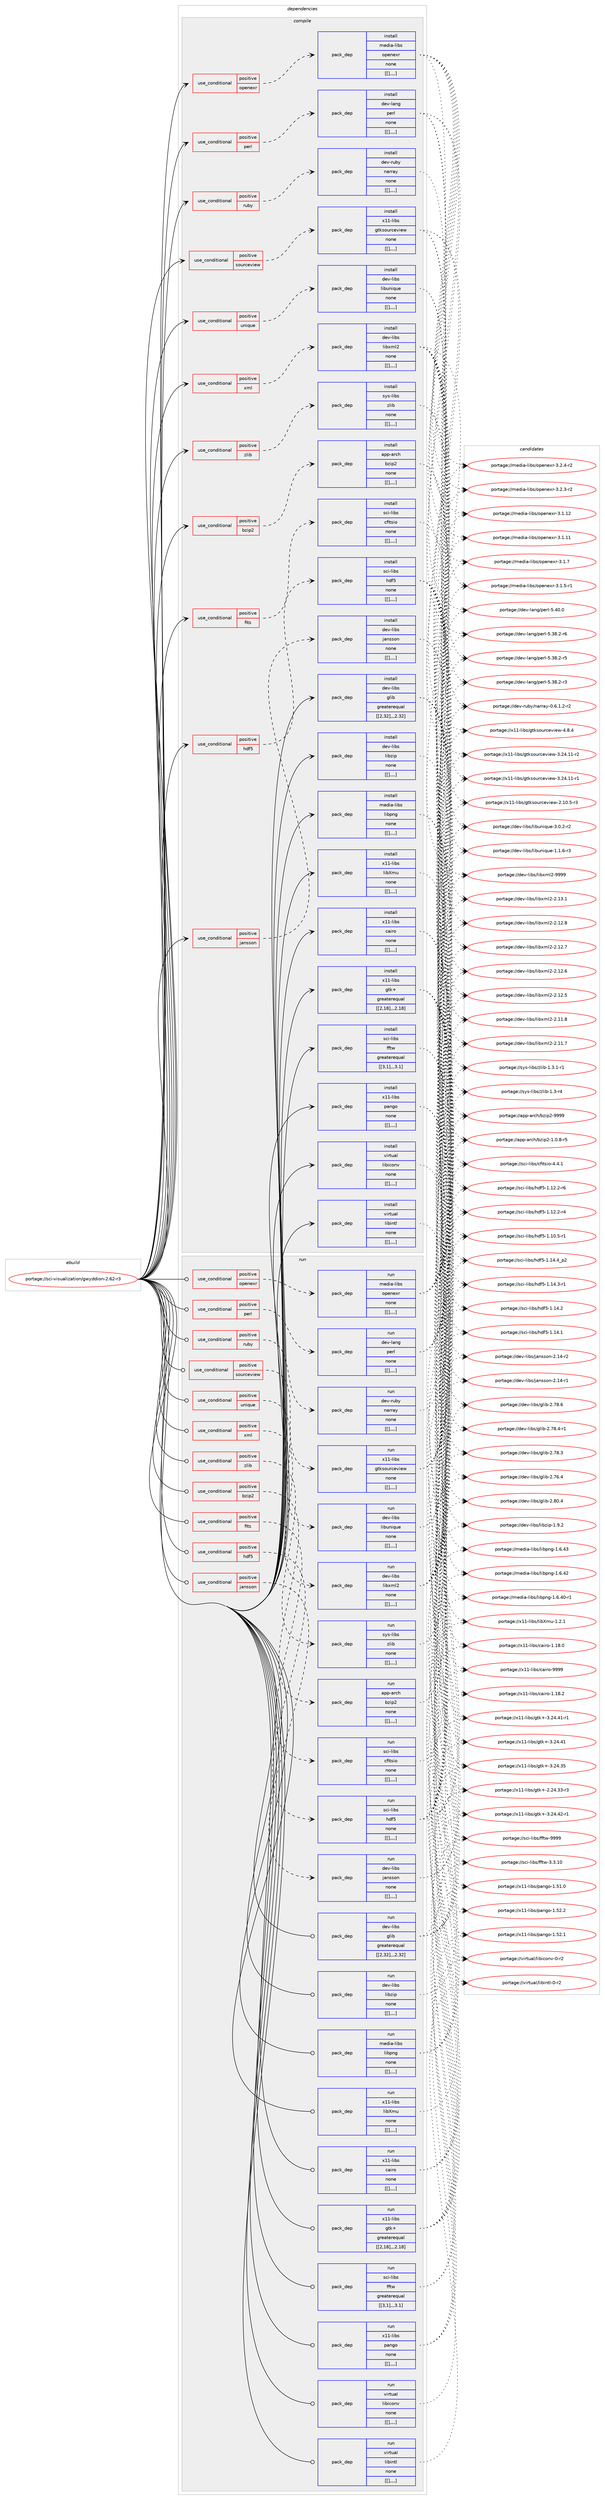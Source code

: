 digraph prolog {

# *************
# Graph options
# *************

newrank=true;
concentrate=true;
compound=true;
graph [rankdir=LR,fontname=Helvetica,fontsize=10,ranksep=1.5];#, ranksep=2.5, nodesep=0.2];
edge  [arrowhead=vee];
node  [fontname=Helvetica,fontsize=10];

# **********
# The ebuild
# **********

subgraph cluster_leftcol {
color=gray;
label=<<i>ebuild</i>>;
id [label="portage://sci-visualization/gwyddion-2.62-r3", color=red, width=4, href="../sci-visualization/gwyddion-2.62-r3.svg"];
}

# ****************
# The dependencies
# ****************

subgraph cluster_midcol {
color=gray;
label=<<i>dependencies</i>>;
subgraph cluster_compile {
fillcolor="#eeeeee";
style=filled;
label=<<i>compile</i>>;
subgraph cond113934 {
dependency429536 [label=<<TABLE BORDER="0" CELLBORDER="1" CELLSPACING="0" CELLPADDING="4"><TR><TD ROWSPAN="3" CELLPADDING="10">use_conditional</TD></TR><TR><TD>positive</TD></TR><TR><TD>bzip2</TD></TR></TABLE>>, shape=none, color=red];
subgraph pack312554 {
dependency429537 [label=<<TABLE BORDER="0" CELLBORDER="1" CELLSPACING="0" CELLPADDING="4" WIDTH="220"><TR><TD ROWSPAN="6" CELLPADDING="30">pack_dep</TD></TR><TR><TD WIDTH="110">install</TD></TR><TR><TD>app-arch</TD></TR><TR><TD>bzip2</TD></TR><TR><TD>none</TD></TR><TR><TD>[[],,,,]</TD></TR></TABLE>>, shape=none, color=blue];
}
dependency429536:e -> dependency429537:w [weight=20,style="dashed",arrowhead="vee"];
}
id:e -> dependency429536:w [weight=20,style="solid",arrowhead="vee"];
subgraph cond113935 {
dependency429538 [label=<<TABLE BORDER="0" CELLBORDER="1" CELLSPACING="0" CELLPADDING="4"><TR><TD ROWSPAN="3" CELLPADDING="10">use_conditional</TD></TR><TR><TD>positive</TD></TR><TR><TD>fits</TD></TR></TABLE>>, shape=none, color=red];
subgraph pack312555 {
dependency429539 [label=<<TABLE BORDER="0" CELLBORDER="1" CELLSPACING="0" CELLPADDING="4" WIDTH="220"><TR><TD ROWSPAN="6" CELLPADDING="30">pack_dep</TD></TR><TR><TD WIDTH="110">install</TD></TR><TR><TD>sci-libs</TD></TR><TR><TD>cfitsio</TD></TR><TR><TD>none</TD></TR><TR><TD>[[],,,,]</TD></TR></TABLE>>, shape=none, color=blue];
}
dependency429538:e -> dependency429539:w [weight=20,style="dashed",arrowhead="vee"];
}
id:e -> dependency429538:w [weight=20,style="solid",arrowhead="vee"];
subgraph cond113936 {
dependency429540 [label=<<TABLE BORDER="0" CELLBORDER="1" CELLSPACING="0" CELLPADDING="4"><TR><TD ROWSPAN="3" CELLPADDING="10">use_conditional</TD></TR><TR><TD>positive</TD></TR><TR><TD>hdf5</TD></TR></TABLE>>, shape=none, color=red];
subgraph pack312556 {
dependency429541 [label=<<TABLE BORDER="0" CELLBORDER="1" CELLSPACING="0" CELLPADDING="4" WIDTH="220"><TR><TD ROWSPAN="6" CELLPADDING="30">pack_dep</TD></TR><TR><TD WIDTH="110">install</TD></TR><TR><TD>sci-libs</TD></TR><TR><TD>hdf5</TD></TR><TR><TD>none</TD></TR><TR><TD>[[],,,,]</TD></TR></TABLE>>, shape=none, color=blue];
}
dependency429540:e -> dependency429541:w [weight=20,style="dashed",arrowhead="vee"];
}
id:e -> dependency429540:w [weight=20,style="solid",arrowhead="vee"];
subgraph cond113937 {
dependency429542 [label=<<TABLE BORDER="0" CELLBORDER="1" CELLSPACING="0" CELLPADDING="4"><TR><TD ROWSPAN="3" CELLPADDING="10">use_conditional</TD></TR><TR><TD>positive</TD></TR><TR><TD>jansson</TD></TR></TABLE>>, shape=none, color=red];
subgraph pack312557 {
dependency429543 [label=<<TABLE BORDER="0" CELLBORDER="1" CELLSPACING="0" CELLPADDING="4" WIDTH="220"><TR><TD ROWSPAN="6" CELLPADDING="30">pack_dep</TD></TR><TR><TD WIDTH="110">install</TD></TR><TR><TD>dev-libs</TD></TR><TR><TD>jansson</TD></TR><TR><TD>none</TD></TR><TR><TD>[[],,,,]</TD></TR></TABLE>>, shape=none, color=blue];
}
dependency429542:e -> dependency429543:w [weight=20,style="dashed",arrowhead="vee"];
}
id:e -> dependency429542:w [weight=20,style="solid",arrowhead="vee"];
subgraph cond113938 {
dependency429544 [label=<<TABLE BORDER="0" CELLBORDER="1" CELLSPACING="0" CELLPADDING="4"><TR><TD ROWSPAN="3" CELLPADDING="10">use_conditional</TD></TR><TR><TD>positive</TD></TR><TR><TD>openexr</TD></TR></TABLE>>, shape=none, color=red];
subgraph pack312558 {
dependency429545 [label=<<TABLE BORDER="0" CELLBORDER="1" CELLSPACING="0" CELLPADDING="4" WIDTH="220"><TR><TD ROWSPAN="6" CELLPADDING="30">pack_dep</TD></TR><TR><TD WIDTH="110">install</TD></TR><TR><TD>media-libs</TD></TR><TR><TD>openexr</TD></TR><TR><TD>none</TD></TR><TR><TD>[[],,,,]</TD></TR></TABLE>>, shape=none, color=blue];
}
dependency429544:e -> dependency429545:w [weight=20,style="dashed",arrowhead="vee"];
}
id:e -> dependency429544:w [weight=20,style="solid",arrowhead="vee"];
subgraph cond113939 {
dependency429546 [label=<<TABLE BORDER="0" CELLBORDER="1" CELLSPACING="0" CELLPADDING="4"><TR><TD ROWSPAN="3" CELLPADDING="10">use_conditional</TD></TR><TR><TD>positive</TD></TR><TR><TD>perl</TD></TR></TABLE>>, shape=none, color=red];
subgraph pack312559 {
dependency429547 [label=<<TABLE BORDER="0" CELLBORDER="1" CELLSPACING="0" CELLPADDING="4" WIDTH="220"><TR><TD ROWSPAN="6" CELLPADDING="30">pack_dep</TD></TR><TR><TD WIDTH="110">install</TD></TR><TR><TD>dev-lang</TD></TR><TR><TD>perl</TD></TR><TR><TD>none</TD></TR><TR><TD>[[],,,,]</TD></TR></TABLE>>, shape=none, color=blue];
}
dependency429546:e -> dependency429547:w [weight=20,style="dashed",arrowhead="vee"];
}
id:e -> dependency429546:w [weight=20,style="solid",arrowhead="vee"];
subgraph cond113940 {
dependency429548 [label=<<TABLE BORDER="0" CELLBORDER="1" CELLSPACING="0" CELLPADDING="4"><TR><TD ROWSPAN="3" CELLPADDING="10">use_conditional</TD></TR><TR><TD>positive</TD></TR><TR><TD>ruby</TD></TR></TABLE>>, shape=none, color=red];
subgraph pack312560 {
dependency429549 [label=<<TABLE BORDER="0" CELLBORDER="1" CELLSPACING="0" CELLPADDING="4" WIDTH="220"><TR><TD ROWSPAN="6" CELLPADDING="30">pack_dep</TD></TR><TR><TD WIDTH="110">install</TD></TR><TR><TD>dev-ruby</TD></TR><TR><TD>narray</TD></TR><TR><TD>none</TD></TR><TR><TD>[[],,,,]</TD></TR></TABLE>>, shape=none, color=blue];
}
dependency429548:e -> dependency429549:w [weight=20,style="dashed",arrowhead="vee"];
}
id:e -> dependency429548:w [weight=20,style="solid",arrowhead="vee"];
subgraph cond113941 {
dependency429550 [label=<<TABLE BORDER="0" CELLBORDER="1" CELLSPACING="0" CELLPADDING="4"><TR><TD ROWSPAN="3" CELLPADDING="10">use_conditional</TD></TR><TR><TD>positive</TD></TR><TR><TD>sourceview</TD></TR></TABLE>>, shape=none, color=red];
subgraph pack312561 {
dependency429551 [label=<<TABLE BORDER="0" CELLBORDER="1" CELLSPACING="0" CELLPADDING="4" WIDTH="220"><TR><TD ROWSPAN="6" CELLPADDING="30">pack_dep</TD></TR><TR><TD WIDTH="110">install</TD></TR><TR><TD>x11-libs</TD></TR><TR><TD>gtksourceview</TD></TR><TR><TD>none</TD></TR><TR><TD>[[],,,,]</TD></TR></TABLE>>, shape=none, color=blue];
}
dependency429550:e -> dependency429551:w [weight=20,style="dashed",arrowhead="vee"];
}
id:e -> dependency429550:w [weight=20,style="solid",arrowhead="vee"];
subgraph cond113942 {
dependency429552 [label=<<TABLE BORDER="0" CELLBORDER="1" CELLSPACING="0" CELLPADDING="4"><TR><TD ROWSPAN="3" CELLPADDING="10">use_conditional</TD></TR><TR><TD>positive</TD></TR><TR><TD>unique</TD></TR></TABLE>>, shape=none, color=red];
subgraph pack312562 {
dependency429553 [label=<<TABLE BORDER="0" CELLBORDER="1" CELLSPACING="0" CELLPADDING="4" WIDTH="220"><TR><TD ROWSPAN="6" CELLPADDING="30">pack_dep</TD></TR><TR><TD WIDTH="110">install</TD></TR><TR><TD>dev-libs</TD></TR><TR><TD>libunique</TD></TR><TR><TD>none</TD></TR><TR><TD>[[],,,,]</TD></TR></TABLE>>, shape=none, color=blue];
}
dependency429552:e -> dependency429553:w [weight=20,style="dashed",arrowhead="vee"];
}
id:e -> dependency429552:w [weight=20,style="solid",arrowhead="vee"];
subgraph cond113943 {
dependency429554 [label=<<TABLE BORDER="0" CELLBORDER="1" CELLSPACING="0" CELLPADDING="4"><TR><TD ROWSPAN="3" CELLPADDING="10">use_conditional</TD></TR><TR><TD>positive</TD></TR><TR><TD>xml</TD></TR></TABLE>>, shape=none, color=red];
subgraph pack312563 {
dependency429555 [label=<<TABLE BORDER="0" CELLBORDER="1" CELLSPACING="0" CELLPADDING="4" WIDTH="220"><TR><TD ROWSPAN="6" CELLPADDING="30">pack_dep</TD></TR><TR><TD WIDTH="110">install</TD></TR><TR><TD>dev-libs</TD></TR><TR><TD>libxml2</TD></TR><TR><TD>none</TD></TR><TR><TD>[[],,,,]</TD></TR></TABLE>>, shape=none, color=blue];
}
dependency429554:e -> dependency429555:w [weight=20,style="dashed",arrowhead="vee"];
}
id:e -> dependency429554:w [weight=20,style="solid",arrowhead="vee"];
subgraph cond113944 {
dependency429556 [label=<<TABLE BORDER="0" CELLBORDER="1" CELLSPACING="0" CELLPADDING="4"><TR><TD ROWSPAN="3" CELLPADDING="10">use_conditional</TD></TR><TR><TD>positive</TD></TR><TR><TD>zlib</TD></TR></TABLE>>, shape=none, color=red];
subgraph pack312564 {
dependency429557 [label=<<TABLE BORDER="0" CELLBORDER="1" CELLSPACING="0" CELLPADDING="4" WIDTH="220"><TR><TD ROWSPAN="6" CELLPADDING="30">pack_dep</TD></TR><TR><TD WIDTH="110">install</TD></TR><TR><TD>sys-libs</TD></TR><TR><TD>zlib</TD></TR><TR><TD>none</TD></TR><TR><TD>[[],,,,]</TD></TR></TABLE>>, shape=none, color=blue];
}
dependency429556:e -> dependency429557:w [weight=20,style="dashed",arrowhead="vee"];
}
id:e -> dependency429556:w [weight=20,style="solid",arrowhead="vee"];
subgraph pack312565 {
dependency429558 [label=<<TABLE BORDER="0" CELLBORDER="1" CELLSPACING="0" CELLPADDING="4" WIDTH="220"><TR><TD ROWSPAN="6" CELLPADDING="30">pack_dep</TD></TR><TR><TD WIDTH="110">install</TD></TR><TR><TD>dev-libs</TD></TR><TR><TD>glib</TD></TR><TR><TD>greaterequal</TD></TR><TR><TD>[[2,32],,,2.32]</TD></TR></TABLE>>, shape=none, color=blue];
}
id:e -> dependency429558:w [weight=20,style="solid",arrowhead="vee"];
subgraph pack312566 {
dependency429559 [label=<<TABLE BORDER="0" CELLBORDER="1" CELLSPACING="0" CELLPADDING="4" WIDTH="220"><TR><TD ROWSPAN="6" CELLPADDING="30">pack_dep</TD></TR><TR><TD WIDTH="110">install</TD></TR><TR><TD>dev-libs</TD></TR><TR><TD>libzip</TD></TR><TR><TD>none</TD></TR><TR><TD>[[],,,,]</TD></TR></TABLE>>, shape=none, color=blue];
}
id:e -> dependency429559:w [weight=20,style="solid",arrowhead="vee"];
subgraph pack312567 {
dependency429560 [label=<<TABLE BORDER="0" CELLBORDER="1" CELLSPACING="0" CELLPADDING="4" WIDTH="220"><TR><TD ROWSPAN="6" CELLPADDING="30">pack_dep</TD></TR><TR><TD WIDTH="110">install</TD></TR><TR><TD>media-libs</TD></TR><TR><TD>libpng</TD></TR><TR><TD>none</TD></TR><TR><TD>[[],,,,]</TD></TR></TABLE>>, shape=none, color=blue];
}
id:e -> dependency429560:w [weight=20,style="solid",arrowhead="vee"];
subgraph pack312568 {
dependency429561 [label=<<TABLE BORDER="0" CELLBORDER="1" CELLSPACING="0" CELLPADDING="4" WIDTH="220"><TR><TD ROWSPAN="6" CELLPADDING="30">pack_dep</TD></TR><TR><TD WIDTH="110">install</TD></TR><TR><TD>sci-libs</TD></TR><TR><TD>fftw</TD></TR><TR><TD>greaterequal</TD></TR><TR><TD>[[3,1],,,3.1]</TD></TR></TABLE>>, shape=none, color=blue];
}
id:e -> dependency429561:w [weight=20,style="solid",arrowhead="vee"];
subgraph pack312569 {
dependency429562 [label=<<TABLE BORDER="0" CELLBORDER="1" CELLSPACING="0" CELLPADDING="4" WIDTH="220"><TR><TD ROWSPAN="6" CELLPADDING="30">pack_dep</TD></TR><TR><TD WIDTH="110">install</TD></TR><TR><TD>virtual</TD></TR><TR><TD>libiconv</TD></TR><TR><TD>none</TD></TR><TR><TD>[[],,,,]</TD></TR></TABLE>>, shape=none, color=blue];
}
id:e -> dependency429562:w [weight=20,style="solid",arrowhead="vee"];
subgraph pack312570 {
dependency429563 [label=<<TABLE BORDER="0" CELLBORDER="1" CELLSPACING="0" CELLPADDING="4" WIDTH="220"><TR><TD ROWSPAN="6" CELLPADDING="30">pack_dep</TD></TR><TR><TD WIDTH="110">install</TD></TR><TR><TD>virtual</TD></TR><TR><TD>libintl</TD></TR><TR><TD>none</TD></TR><TR><TD>[[],,,,]</TD></TR></TABLE>>, shape=none, color=blue];
}
id:e -> dependency429563:w [weight=20,style="solid",arrowhead="vee"];
subgraph pack312571 {
dependency429564 [label=<<TABLE BORDER="0" CELLBORDER="1" CELLSPACING="0" CELLPADDING="4" WIDTH="220"><TR><TD ROWSPAN="6" CELLPADDING="30">pack_dep</TD></TR><TR><TD WIDTH="110">install</TD></TR><TR><TD>x11-libs</TD></TR><TR><TD>cairo</TD></TR><TR><TD>none</TD></TR><TR><TD>[[],,,,]</TD></TR></TABLE>>, shape=none, color=blue];
}
id:e -> dependency429564:w [weight=20,style="solid",arrowhead="vee"];
subgraph pack312572 {
dependency429565 [label=<<TABLE BORDER="0" CELLBORDER="1" CELLSPACING="0" CELLPADDING="4" WIDTH="220"><TR><TD ROWSPAN="6" CELLPADDING="30">pack_dep</TD></TR><TR><TD WIDTH="110">install</TD></TR><TR><TD>x11-libs</TD></TR><TR><TD>gtk+</TD></TR><TR><TD>greaterequal</TD></TR><TR><TD>[[2,18],,,2.18]</TD></TR></TABLE>>, shape=none, color=blue];
}
id:e -> dependency429565:w [weight=20,style="solid",arrowhead="vee"];
subgraph pack312573 {
dependency429566 [label=<<TABLE BORDER="0" CELLBORDER="1" CELLSPACING="0" CELLPADDING="4" WIDTH="220"><TR><TD ROWSPAN="6" CELLPADDING="30">pack_dep</TD></TR><TR><TD WIDTH="110">install</TD></TR><TR><TD>x11-libs</TD></TR><TR><TD>libXmu</TD></TR><TR><TD>none</TD></TR><TR><TD>[[],,,,]</TD></TR></TABLE>>, shape=none, color=blue];
}
id:e -> dependency429566:w [weight=20,style="solid",arrowhead="vee"];
subgraph pack312574 {
dependency429567 [label=<<TABLE BORDER="0" CELLBORDER="1" CELLSPACING="0" CELLPADDING="4" WIDTH="220"><TR><TD ROWSPAN="6" CELLPADDING="30">pack_dep</TD></TR><TR><TD WIDTH="110">install</TD></TR><TR><TD>x11-libs</TD></TR><TR><TD>pango</TD></TR><TR><TD>none</TD></TR><TR><TD>[[],,,,]</TD></TR></TABLE>>, shape=none, color=blue];
}
id:e -> dependency429567:w [weight=20,style="solid",arrowhead="vee"];
}
subgraph cluster_compileandrun {
fillcolor="#eeeeee";
style=filled;
label=<<i>compile and run</i>>;
}
subgraph cluster_run {
fillcolor="#eeeeee";
style=filled;
label=<<i>run</i>>;
subgraph cond113945 {
dependency429568 [label=<<TABLE BORDER="0" CELLBORDER="1" CELLSPACING="0" CELLPADDING="4"><TR><TD ROWSPAN="3" CELLPADDING="10">use_conditional</TD></TR><TR><TD>positive</TD></TR><TR><TD>bzip2</TD></TR></TABLE>>, shape=none, color=red];
subgraph pack312575 {
dependency429569 [label=<<TABLE BORDER="0" CELLBORDER="1" CELLSPACING="0" CELLPADDING="4" WIDTH="220"><TR><TD ROWSPAN="6" CELLPADDING="30">pack_dep</TD></TR><TR><TD WIDTH="110">run</TD></TR><TR><TD>app-arch</TD></TR><TR><TD>bzip2</TD></TR><TR><TD>none</TD></TR><TR><TD>[[],,,,]</TD></TR></TABLE>>, shape=none, color=blue];
}
dependency429568:e -> dependency429569:w [weight=20,style="dashed",arrowhead="vee"];
}
id:e -> dependency429568:w [weight=20,style="solid",arrowhead="odot"];
subgraph cond113946 {
dependency429570 [label=<<TABLE BORDER="0" CELLBORDER="1" CELLSPACING="0" CELLPADDING="4"><TR><TD ROWSPAN="3" CELLPADDING="10">use_conditional</TD></TR><TR><TD>positive</TD></TR><TR><TD>fits</TD></TR></TABLE>>, shape=none, color=red];
subgraph pack312576 {
dependency429571 [label=<<TABLE BORDER="0" CELLBORDER="1" CELLSPACING="0" CELLPADDING="4" WIDTH="220"><TR><TD ROWSPAN="6" CELLPADDING="30">pack_dep</TD></TR><TR><TD WIDTH="110">run</TD></TR><TR><TD>sci-libs</TD></TR><TR><TD>cfitsio</TD></TR><TR><TD>none</TD></TR><TR><TD>[[],,,,]</TD></TR></TABLE>>, shape=none, color=blue];
}
dependency429570:e -> dependency429571:w [weight=20,style="dashed",arrowhead="vee"];
}
id:e -> dependency429570:w [weight=20,style="solid",arrowhead="odot"];
subgraph cond113947 {
dependency429572 [label=<<TABLE BORDER="0" CELLBORDER="1" CELLSPACING="0" CELLPADDING="4"><TR><TD ROWSPAN="3" CELLPADDING="10">use_conditional</TD></TR><TR><TD>positive</TD></TR><TR><TD>hdf5</TD></TR></TABLE>>, shape=none, color=red];
subgraph pack312577 {
dependency429573 [label=<<TABLE BORDER="0" CELLBORDER="1" CELLSPACING="0" CELLPADDING="4" WIDTH="220"><TR><TD ROWSPAN="6" CELLPADDING="30">pack_dep</TD></TR><TR><TD WIDTH="110">run</TD></TR><TR><TD>sci-libs</TD></TR><TR><TD>hdf5</TD></TR><TR><TD>none</TD></TR><TR><TD>[[],,,,]</TD></TR></TABLE>>, shape=none, color=blue];
}
dependency429572:e -> dependency429573:w [weight=20,style="dashed",arrowhead="vee"];
}
id:e -> dependency429572:w [weight=20,style="solid",arrowhead="odot"];
subgraph cond113948 {
dependency429574 [label=<<TABLE BORDER="0" CELLBORDER="1" CELLSPACING="0" CELLPADDING="4"><TR><TD ROWSPAN="3" CELLPADDING="10">use_conditional</TD></TR><TR><TD>positive</TD></TR><TR><TD>jansson</TD></TR></TABLE>>, shape=none, color=red];
subgraph pack312578 {
dependency429575 [label=<<TABLE BORDER="0" CELLBORDER="1" CELLSPACING="0" CELLPADDING="4" WIDTH="220"><TR><TD ROWSPAN="6" CELLPADDING="30">pack_dep</TD></TR><TR><TD WIDTH="110">run</TD></TR><TR><TD>dev-libs</TD></TR><TR><TD>jansson</TD></TR><TR><TD>none</TD></TR><TR><TD>[[],,,,]</TD></TR></TABLE>>, shape=none, color=blue];
}
dependency429574:e -> dependency429575:w [weight=20,style="dashed",arrowhead="vee"];
}
id:e -> dependency429574:w [weight=20,style="solid",arrowhead="odot"];
subgraph cond113949 {
dependency429576 [label=<<TABLE BORDER="0" CELLBORDER="1" CELLSPACING="0" CELLPADDING="4"><TR><TD ROWSPAN="3" CELLPADDING="10">use_conditional</TD></TR><TR><TD>positive</TD></TR><TR><TD>openexr</TD></TR></TABLE>>, shape=none, color=red];
subgraph pack312579 {
dependency429577 [label=<<TABLE BORDER="0" CELLBORDER="1" CELLSPACING="0" CELLPADDING="4" WIDTH="220"><TR><TD ROWSPAN="6" CELLPADDING="30">pack_dep</TD></TR><TR><TD WIDTH="110">run</TD></TR><TR><TD>media-libs</TD></TR><TR><TD>openexr</TD></TR><TR><TD>none</TD></TR><TR><TD>[[],,,,]</TD></TR></TABLE>>, shape=none, color=blue];
}
dependency429576:e -> dependency429577:w [weight=20,style="dashed",arrowhead="vee"];
}
id:e -> dependency429576:w [weight=20,style="solid",arrowhead="odot"];
subgraph cond113950 {
dependency429578 [label=<<TABLE BORDER="0" CELLBORDER="1" CELLSPACING="0" CELLPADDING="4"><TR><TD ROWSPAN="3" CELLPADDING="10">use_conditional</TD></TR><TR><TD>positive</TD></TR><TR><TD>perl</TD></TR></TABLE>>, shape=none, color=red];
subgraph pack312580 {
dependency429579 [label=<<TABLE BORDER="0" CELLBORDER="1" CELLSPACING="0" CELLPADDING="4" WIDTH="220"><TR><TD ROWSPAN="6" CELLPADDING="30">pack_dep</TD></TR><TR><TD WIDTH="110">run</TD></TR><TR><TD>dev-lang</TD></TR><TR><TD>perl</TD></TR><TR><TD>none</TD></TR><TR><TD>[[],,,,]</TD></TR></TABLE>>, shape=none, color=blue];
}
dependency429578:e -> dependency429579:w [weight=20,style="dashed",arrowhead="vee"];
}
id:e -> dependency429578:w [weight=20,style="solid",arrowhead="odot"];
subgraph cond113951 {
dependency429580 [label=<<TABLE BORDER="0" CELLBORDER="1" CELLSPACING="0" CELLPADDING="4"><TR><TD ROWSPAN="3" CELLPADDING="10">use_conditional</TD></TR><TR><TD>positive</TD></TR><TR><TD>ruby</TD></TR></TABLE>>, shape=none, color=red];
subgraph pack312581 {
dependency429581 [label=<<TABLE BORDER="0" CELLBORDER="1" CELLSPACING="0" CELLPADDING="4" WIDTH="220"><TR><TD ROWSPAN="6" CELLPADDING="30">pack_dep</TD></TR><TR><TD WIDTH="110">run</TD></TR><TR><TD>dev-ruby</TD></TR><TR><TD>narray</TD></TR><TR><TD>none</TD></TR><TR><TD>[[],,,,]</TD></TR></TABLE>>, shape=none, color=blue];
}
dependency429580:e -> dependency429581:w [weight=20,style="dashed",arrowhead="vee"];
}
id:e -> dependency429580:w [weight=20,style="solid",arrowhead="odot"];
subgraph cond113952 {
dependency429582 [label=<<TABLE BORDER="0" CELLBORDER="1" CELLSPACING="0" CELLPADDING="4"><TR><TD ROWSPAN="3" CELLPADDING="10">use_conditional</TD></TR><TR><TD>positive</TD></TR><TR><TD>sourceview</TD></TR></TABLE>>, shape=none, color=red];
subgraph pack312582 {
dependency429583 [label=<<TABLE BORDER="0" CELLBORDER="1" CELLSPACING="0" CELLPADDING="4" WIDTH="220"><TR><TD ROWSPAN="6" CELLPADDING="30">pack_dep</TD></TR><TR><TD WIDTH="110">run</TD></TR><TR><TD>x11-libs</TD></TR><TR><TD>gtksourceview</TD></TR><TR><TD>none</TD></TR><TR><TD>[[],,,,]</TD></TR></TABLE>>, shape=none, color=blue];
}
dependency429582:e -> dependency429583:w [weight=20,style="dashed",arrowhead="vee"];
}
id:e -> dependency429582:w [weight=20,style="solid",arrowhead="odot"];
subgraph cond113953 {
dependency429584 [label=<<TABLE BORDER="0" CELLBORDER="1" CELLSPACING="0" CELLPADDING="4"><TR><TD ROWSPAN="3" CELLPADDING="10">use_conditional</TD></TR><TR><TD>positive</TD></TR><TR><TD>unique</TD></TR></TABLE>>, shape=none, color=red];
subgraph pack312583 {
dependency429585 [label=<<TABLE BORDER="0" CELLBORDER="1" CELLSPACING="0" CELLPADDING="4" WIDTH="220"><TR><TD ROWSPAN="6" CELLPADDING="30">pack_dep</TD></TR><TR><TD WIDTH="110">run</TD></TR><TR><TD>dev-libs</TD></TR><TR><TD>libunique</TD></TR><TR><TD>none</TD></TR><TR><TD>[[],,,,]</TD></TR></TABLE>>, shape=none, color=blue];
}
dependency429584:e -> dependency429585:w [weight=20,style="dashed",arrowhead="vee"];
}
id:e -> dependency429584:w [weight=20,style="solid",arrowhead="odot"];
subgraph cond113954 {
dependency429586 [label=<<TABLE BORDER="0" CELLBORDER="1" CELLSPACING="0" CELLPADDING="4"><TR><TD ROWSPAN="3" CELLPADDING="10">use_conditional</TD></TR><TR><TD>positive</TD></TR><TR><TD>xml</TD></TR></TABLE>>, shape=none, color=red];
subgraph pack312584 {
dependency429587 [label=<<TABLE BORDER="0" CELLBORDER="1" CELLSPACING="0" CELLPADDING="4" WIDTH="220"><TR><TD ROWSPAN="6" CELLPADDING="30">pack_dep</TD></TR><TR><TD WIDTH="110">run</TD></TR><TR><TD>dev-libs</TD></TR><TR><TD>libxml2</TD></TR><TR><TD>none</TD></TR><TR><TD>[[],,,,]</TD></TR></TABLE>>, shape=none, color=blue];
}
dependency429586:e -> dependency429587:w [weight=20,style="dashed",arrowhead="vee"];
}
id:e -> dependency429586:w [weight=20,style="solid",arrowhead="odot"];
subgraph cond113955 {
dependency429588 [label=<<TABLE BORDER="0" CELLBORDER="1" CELLSPACING="0" CELLPADDING="4"><TR><TD ROWSPAN="3" CELLPADDING="10">use_conditional</TD></TR><TR><TD>positive</TD></TR><TR><TD>zlib</TD></TR></TABLE>>, shape=none, color=red];
subgraph pack312585 {
dependency429589 [label=<<TABLE BORDER="0" CELLBORDER="1" CELLSPACING="0" CELLPADDING="4" WIDTH="220"><TR><TD ROWSPAN="6" CELLPADDING="30">pack_dep</TD></TR><TR><TD WIDTH="110">run</TD></TR><TR><TD>sys-libs</TD></TR><TR><TD>zlib</TD></TR><TR><TD>none</TD></TR><TR><TD>[[],,,,]</TD></TR></TABLE>>, shape=none, color=blue];
}
dependency429588:e -> dependency429589:w [weight=20,style="dashed",arrowhead="vee"];
}
id:e -> dependency429588:w [weight=20,style="solid",arrowhead="odot"];
subgraph pack312586 {
dependency429590 [label=<<TABLE BORDER="0" CELLBORDER="1" CELLSPACING="0" CELLPADDING="4" WIDTH="220"><TR><TD ROWSPAN="6" CELLPADDING="30">pack_dep</TD></TR><TR><TD WIDTH="110">run</TD></TR><TR><TD>dev-libs</TD></TR><TR><TD>glib</TD></TR><TR><TD>greaterequal</TD></TR><TR><TD>[[2,32],,,2.32]</TD></TR></TABLE>>, shape=none, color=blue];
}
id:e -> dependency429590:w [weight=20,style="solid",arrowhead="odot"];
subgraph pack312587 {
dependency429591 [label=<<TABLE BORDER="0" CELLBORDER="1" CELLSPACING="0" CELLPADDING="4" WIDTH="220"><TR><TD ROWSPAN="6" CELLPADDING="30">pack_dep</TD></TR><TR><TD WIDTH="110">run</TD></TR><TR><TD>dev-libs</TD></TR><TR><TD>libzip</TD></TR><TR><TD>none</TD></TR><TR><TD>[[],,,,]</TD></TR></TABLE>>, shape=none, color=blue];
}
id:e -> dependency429591:w [weight=20,style="solid",arrowhead="odot"];
subgraph pack312588 {
dependency429592 [label=<<TABLE BORDER="0" CELLBORDER="1" CELLSPACING="0" CELLPADDING="4" WIDTH="220"><TR><TD ROWSPAN="6" CELLPADDING="30">pack_dep</TD></TR><TR><TD WIDTH="110">run</TD></TR><TR><TD>media-libs</TD></TR><TR><TD>libpng</TD></TR><TR><TD>none</TD></TR><TR><TD>[[],,,,]</TD></TR></TABLE>>, shape=none, color=blue];
}
id:e -> dependency429592:w [weight=20,style="solid",arrowhead="odot"];
subgraph pack312589 {
dependency429593 [label=<<TABLE BORDER="0" CELLBORDER="1" CELLSPACING="0" CELLPADDING="4" WIDTH="220"><TR><TD ROWSPAN="6" CELLPADDING="30">pack_dep</TD></TR><TR><TD WIDTH="110">run</TD></TR><TR><TD>sci-libs</TD></TR><TR><TD>fftw</TD></TR><TR><TD>greaterequal</TD></TR><TR><TD>[[3,1],,,3.1]</TD></TR></TABLE>>, shape=none, color=blue];
}
id:e -> dependency429593:w [weight=20,style="solid",arrowhead="odot"];
subgraph pack312590 {
dependency429594 [label=<<TABLE BORDER="0" CELLBORDER="1" CELLSPACING="0" CELLPADDING="4" WIDTH="220"><TR><TD ROWSPAN="6" CELLPADDING="30">pack_dep</TD></TR><TR><TD WIDTH="110">run</TD></TR><TR><TD>virtual</TD></TR><TR><TD>libiconv</TD></TR><TR><TD>none</TD></TR><TR><TD>[[],,,,]</TD></TR></TABLE>>, shape=none, color=blue];
}
id:e -> dependency429594:w [weight=20,style="solid",arrowhead="odot"];
subgraph pack312591 {
dependency429595 [label=<<TABLE BORDER="0" CELLBORDER="1" CELLSPACING="0" CELLPADDING="4" WIDTH="220"><TR><TD ROWSPAN="6" CELLPADDING="30">pack_dep</TD></TR><TR><TD WIDTH="110">run</TD></TR><TR><TD>virtual</TD></TR><TR><TD>libintl</TD></TR><TR><TD>none</TD></TR><TR><TD>[[],,,,]</TD></TR></TABLE>>, shape=none, color=blue];
}
id:e -> dependency429595:w [weight=20,style="solid",arrowhead="odot"];
subgraph pack312592 {
dependency429596 [label=<<TABLE BORDER="0" CELLBORDER="1" CELLSPACING="0" CELLPADDING="4" WIDTH="220"><TR><TD ROWSPAN="6" CELLPADDING="30">pack_dep</TD></TR><TR><TD WIDTH="110">run</TD></TR><TR><TD>x11-libs</TD></TR><TR><TD>cairo</TD></TR><TR><TD>none</TD></TR><TR><TD>[[],,,,]</TD></TR></TABLE>>, shape=none, color=blue];
}
id:e -> dependency429596:w [weight=20,style="solid",arrowhead="odot"];
subgraph pack312593 {
dependency429597 [label=<<TABLE BORDER="0" CELLBORDER="1" CELLSPACING="0" CELLPADDING="4" WIDTH="220"><TR><TD ROWSPAN="6" CELLPADDING="30">pack_dep</TD></TR><TR><TD WIDTH="110">run</TD></TR><TR><TD>x11-libs</TD></TR><TR><TD>gtk+</TD></TR><TR><TD>greaterequal</TD></TR><TR><TD>[[2,18],,,2.18]</TD></TR></TABLE>>, shape=none, color=blue];
}
id:e -> dependency429597:w [weight=20,style="solid",arrowhead="odot"];
subgraph pack312594 {
dependency429598 [label=<<TABLE BORDER="0" CELLBORDER="1" CELLSPACING="0" CELLPADDING="4" WIDTH="220"><TR><TD ROWSPAN="6" CELLPADDING="30">pack_dep</TD></TR><TR><TD WIDTH="110">run</TD></TR><TR><TD>x11-libs</TD></TR><TR><TD>libXmu</TD></TR><TR><TD>none</TD></TR><TR><TD>[[],,,,]</TD></TR></TABLE>>, shape=none, color=blue];
}
id:e -> dependency429598:w [weight=20,style="solid",arrowhead="odot"];
subgraph pack312595 {
dependency429599 [label=<<TABLE BORDER="0" CELLBORDER="1" CELLSPACING="0" CELLPADDING="4" WIDTH="220"><TR><TD ROWSPAN="6" CELLPADDING="30">pack_dep</TD></TR><TR><TD WIDTH="110">run</TD></TR><TR><TD>x11-libs</TD></TR><TR><TD>pango</TD></TR><TR><TD>none</TD></TR><TR><TD>[[],,,,]</TD></TR></TABLE>>, shape=none, color=blue];
}
id:e -> dependency429599:w [weight=20,style="solid",arrowhead="odot"];
}
}

# **************
# The candidates
# **************

subgraph cluster_choices {
rank=same;
color=gray;
label=<<i>candidates</i>>;

subgraph choice312554 {
color=black;
nodesep=1;
choice971121124597114991044798122105112504557575757 [label="portage://app-arch/bzip2-9999", color=red, width=4,href="../app-arch/bzip2-9999.svg"];
choice971121124597114991044798122105112504549464846564511453 [label="portage://app-arch/bzip2-1.0.8-r5", color=red, width=4,href="../app-arch/bzip2-1.0.8-r5.svg"];
dependency429537:e -> choice971121124597114991044798122105112504557575757:w [style=dotted,weight="100"];
dependency429537:e -> choice971121124597114991044798122105112504549464846564511453:w [style=dotted,weight="100"];
}
subgraph choice312555 {
color=black;
nodesep=1;
choice1159910545108105981154799102105116115105111455246524649 [label="portage://sci-libs/cfitsio-4.4.1", color=red, width=4,href="../sci-libs/cfitsio-4.4.1.svg"];
dependency429539:e -> choice1159910545108105981154799102105116115105111455246524649:w [style=dotted,weight="100"];
}
subgraph choice312556 {
color=black;
nodesep=1;
choice1159910545108105981154710410010253454946495246529511250 [label="portage://sci-libs/hdf5-1.14.4_p2", color=red, width=4,href="../sci-libs/hdf5-1.14.4_p2.svg"];
choice1159910545108105981154710410010253454946495246514511449 [label="portage://sci-libs/hdf5-1.14.3-r1", color=red, width=4,href="../sci-libs/hdf5-1.14.3-r1.svg"];
choice115991054510810598115471041001025345494649524650 [label="portage://sci-libs/hdf5-1.14.2", color=red, width=4,href="../sci-libs/hdf5-1.14.2.svg"];
choice115991054510810598115471041001025345494649524649 [label="portage://sci-libs/hdf5-1.14.1", color=red, width=4,href="../sci-libs/hdf5-1.14.1.svg"];
choice1159910545108105981154710410010253454946495046504511454 [label="portage://sci-libs/hdf5-1.12.2-r6", color=red, width=4,href="../sci-libs/hdf5-1.12.2-r6.svg"];
choice1159910545108105981154710410010253454946495046504511452 [label="portage://sci-libs/hdf5-1.12.2-r4", color=red, width=4,href="../sci-libs/hdf5-1.12.2-r4.svg"];
choice1159910545108105981154710410010253454946494846534511449 [label="portage://sci-libs/hdf5-1.10.5-r1", color=red, width=4,href="../sci-libs/hdf5-1.10.5-r1.svg"];
dependency429541:e -> choice1159910545108105981154710410010253454946495246529511250:w [style=dotted,weight="100"];
dependency429541:e -> choice1159910545108105981154710410010253454946495246514511449:w [style=dotted,weight="100"];
dependency429541:e -> choice115991054510810598115471041001025345494649524650:w [style=dotted,weight="100"];
dependency429541:e -> choice115991054510810598115471041001025345494649524649:w [style=dotted,weight="100"];
dependency429541:e -> choice1159910545108105981154710410010253454946495046504511454:w [style=dotted,weight="100"];
dependency429541:e -> choice1159910545108105981154710410010253454946495046504511452:w [style=dotted,weight="100"];
dependency429541:e -> choice1159910545108105981154710410010253454946494846534511449:w [style=dotted,weight="100"];
}
subgraph choice312557 {
color=black;
nodesep=1;
choice1001011184510810598115471069711011511511111045504649524511450 [label="portage://dev-libs/jansson-2.14-r2", color=red, width=4,href="../dev-libs/jansson-2.14-r2.svg"];
choice1001011184510810598115471069711011511511111045504649524511449 [label="portage://dev-libs/jansson-2.14-r1", color=red, width=4,href="../dev-libs/jansson-2.14-r1.svg"];
dependency429543:e -> choice1001011184510810598115471069711011511511111045504649524511450:w [style=dotted,weight="100"];
dependency429543:e -> choice1001011184510810598115471069711011511511111045504649524511449:w [style=dotted,weight="100"];
}
subgraph choice312558 {
color=black;
nodesep=1;
choice109101100105974510810598115471111121011101011201144551465046524511450 [label="portage://media-libs/openexr-3.2.4-r2", color=red, width=4,href="../media-libs/openexr-3.2.4-r2.svg"];
choice109101100105974510810598115471111121011101011201144551465046514511450 [label="portage://media-libs/openexr-3.2.3-r2", color=red, width=4,href="../media-libs/openexr-3.2.3-r2.svg"];
choice1091011001059745108105981154711111210111010112011445514649464950 [label="portage://media-libs/openexr-3.1.12", color=red, width=4,href="../media-libs/openexr-3.1.12.svg"];
choice1091011001059745108105981154711111210111010112011445514649464949 [label="portage://media-libs/openexr-3.1.11", color=red, width=4,href="../media-libs/openexr-3.1.11.svg"];
choice10910110010597451081059811547111112101110101120114455146494655 [label="portage://media-libs/openexr-3.1.7", color=red, width=4,href="../media-libs/openexr-3.1.7.svg"];
choice109101100105974510810598115471111121011101011201144551464946534511449 [label="portage://media-libs/openexr-3.1.5-r1", color=red, width=4,href="../media-libs/openexr-3.1.5-r1.svg"];
dependency429545:e -> choice109101100105974510810598115471111121011101011201144551465046524511450:w [style=dotted,weight="100"];
dependency429545:e -> choice109101100105974510810598115471111121011101011201144551465046514511450:w [style=dotted,weight="100"];
dependency429545:e -> choice1091011001059745108105981154711111210111010112011445514649464950:w [style=dotted,weight="100"];
dependency429545:e -> choice1091011001059745108105981154711111210111010112011445514649464949:w [style=dotted,weight="100"];
dependency429545:e -> choice10910110010597451081059811547111112101110101120114455146494655:w [style=dotted,weight="100"];
dependency429545:e -> choice109101100105974510810598115471111121011101011201144551464946534511449:w [style=dotted,weight="100"];
}
subgraph choice312559 {
color=black;
nodesep=1;
choice10010111845108971101034711210111410845534652484648 [label="portage://dev-lang/perl-5.40.0", color=red, width=4,href="../dev-lang/perl-5.40.0.svg"];
choice100101118451089711010347112101114108455346515646504511454 [label="portage://dev-lang/perl-5.38.2-r6", color=red, width=4,href="../dev-lang/perl-5.38.2-r6.svg"];
choice100101118451089711010347112101114108455346515646504511453 [label="portage://dev-lang/perl-5.38.2-r5", color=red, width=4,href="../dev-lang/perl-5.38.2-r5.svg"];
choice100101118451089711010347112101114108455346515646504511451 [label="portage://dev-lang/perl-5.38.2-r3", color=red, width=4,href="../dev-lang/perl-5.38.2-r3.svg"];
dependency429547:e -> choice10010111845108971101034711210111410845534652484648:w [style=dotted,weight="100"];
dependency429547:e -> choice100101118451089711010347112101114108455346515646504511454:w [style=dotted,weight="100"];
dependency429547:e -> choice100101118451089711010347112101114108455346515646504511453:w [style=dotted,weight="100"];
dependency429547:e -> choice100101118451089711010347112101114108455346515646504511451:w [style=dotted,weight="100"];
}
subgraph choice312560 {
color=black;
nodesep=1;
choice100101118451141179812147110971141149712145484654464946504511450 [label="portage://dev-ruby/narray-0.6.1.2-r2", color=red, width=4,href="../dev-ruby/narray-0.6.1.2-r2.svg"];
dependency429549:e -> choice100101118451141179812147110971141149712145484654464946504511450:w [style=dotted,weight="100"];
}
subgraph choice312561 {
color=black;
nodesep=1;
choice120494945108105981154710311610711511111711499101118105101119455246564652 [label="portage://x11-libs/gtksourceview-4.8.4", color=red, width=4,href="../x11-libs/gtksourceview-4.8.4.svg"];
choice12049494510810598115471031161071151111171149910111810510111945514650524649494511450 [label="portage://x11-libs/gtksourceview-3.24.11-r2", color=red, width=4,href="../x11-libs/gtksourceview-3.24.11-r2.svg"];
choice12049494510810598115471031161071151111171149910111810510111945514650524649494511449 [label="portage://x11-libs/gtksourceview-3.24.11-r1", color=red, width=4,href="../x11-libs/gtksourceview-3.24.11-r1.svg"];
choice120494945108105981154710311610711511111711499101118105101119455046494846534511451 [label="portage://x11-libs/gtksourceview-2.10.5-r3", color=red, width=4,href="../x11-libs/gtksourceview-2.10.5-r3.svg"];
dependency429551:e -> choice120494945108105981154710311610711511111711499101118105101119455246564652:w [style=dotted,weight="100"];
dependency429551:e -> choice12049494510810598115471031161071151111171149910111810510111945514650524649494511450:w [style=dotted,weight="100"];
dependency429551:e -> choice12049494510810598115471031161071151111171149910111810510111945514650524649494511449:w [style=dotted,weight="100"];
dependency429551:e -> choice120494945108105981154710311610711511111711499101118105101119455046494846534511451:w [style=dotted,weight="100"];
}
subgraph choice312562 {
color=black;
nodesep=1;
choice100101118451081059811547108105981171101051131171014551464846504511450 [label="portage://dev-libs/libunique-3.0.2-r2", color=red, width=4,href="../dev-libs/libunique-3.0.2-r2.svg"];
choice100101118451081059811547108105981171101051131171014549464946544511451 [label="portage://dev-libs/libunique-1.1.6-r3", color=red, width=4,href="../dev-libs/libunique-1.1.6-r3.svg"];
dependency429553:e -> choice100101118451081059811547108105981171101051131171014551464846504511450:w [style=dotted,weight="100"];
dependency429553:e -> choice100101118451081059811547108105981171101051131171014549464946544511451:w [style=dotted,weight="100"];
}
subgraph choice312563 {
color=black;
nodesep=1;
choice10010111845108105981154710810598120109108504557575757 [label="portage://dev-libs/libxml2-9999", color=red, width=4,href="../dev-libs/libxml2-9999.svg"];
choice100101118451081059811547108105981201091085045504649514649 [label="portage://dev-libs/libxml2-2.13.1", color=red, width=4,href="../dev-libs/libxml2-2.13.1.svg"];
choice100101118451081059811547108105981201091085045504649504656 [label="portage://dev-libs/libxml2-2.12.8", color=red, width=4,href="../dev-libs/libxml2-2.12.8.svg"];
choice100101118451081059811547108105981201091085045504649504655 [label="portage://dev-libs/libxml2-2.12.7", color=red, width=4,href="../dev-libs/libxml2-2.12.7.svg"];
choice100101118451081059811547108105981201091085045504649504654 [label="portage://dev-libs/libxml2-2.12.6", color=red, width=4,href="../dev-libs/libxml2-2.12.6.svg"];
choice100101118451081059811547108105981201091085045504649504653 [label="portage://dev-libs/libxml2-2.12.5", color=red, width=4,href="../dev-libs/libxml2-2.12.5.svg"];
choice100101118451081059811547108105981201091085045504649494656 [label="portage://dev-libs/libxml2-2.11.8", color=red, width=4,href="../dev-libs/libxml2-2.11.8.svg"];
choice100101118451081059811547108105981201091085045504649494655 [label="portage://dev-libs/libxml2-2.11.7", color=red, width=4,href="../dev-libs/libxml2-2.11.7.svg"];
dependency429555:e -> choice10010111845108105981154710810598120109108504557575757:w [style=dotted,weight="100"];
dependency429555:e -> choice100101118451081059811547108105981201091085045504649514649:w [style=dotted,weight="100"];
dependency429555:e -> choice100101118451081059811547108105981201091085045504649504656:w [style=dotted,weight="100"];
dependency429555:e -> choice100101118451081059811547108105981201091085045504649504655:w [style=dotted,weight="100"];
dependency429555:e -> choice100101118451081059811547108105981201091085045504649504654:w [style=dotted,weight="100"];
dependency429555:e -> choice100101118451081059811547108105981201091085045504649504653:w [style=dotted,weight="100"];
dependency429555:e -> choice100101118451081059811547108105981201091085045504649494656:w [style=dotted,weight="100"];
dependency429555:e -> choice100101118451081059811547108105981201091085045504649494655:w [style=dotted,weight="100"];
}
subgraph choice312564 {
color=black;
nodesep=1;
choice115121115451081059811547122108105984549465146494511449 [label="portage://sys-libs/zlib-1.3.1-r1", color=red, width=4,href="../sys-libs/zlib-1.3.1-r1.svg"];
choice11512111545108105981154712210810598454946514511452 [label="portage://sys-libs/zlib-1.3-r4", color=red, width=4,href="../sys-libs/zlib-1.3-r4.svg"];
dependency429557:e -> choice115121115451081059811547122108105984549465146494511449:w [style=dotted,weight="100"];
dependency429557:e -> choice11512111545108105981154712210810598454946514511452:w [style=dotted,weight="100"];
}
subgraph choice312565 {
color=black;
nodesep=1;
choice1001011184510810598115471031081059845504656484652 [label="portage://dev-libs/glib-2.80.4", color=red, width=4,href="../dev-libs/glib-2.80.4.svg"];
choice1001011184510810598115471031081059845504655564654 [label="portage://dev-libs/glib-2.78.6", color=red, width=4,href="../dev-libs/glib-2.78.6.svg"];
choice10010111845108105981154710310810598455046555646524511449 [label="portage://dev-libs/glib-2.78.4-r1", color=red, width=4,href="../dev-libs/glib-2.78.4-r1.svg"];
choice1001011184510810598115471031081059845504655564651 [label="portage://dev-libs/glib-2.78.3", color=red, width=4,href="../dev-libs/glib-2.78.3.svg"];
choice1001011184510810598115471031081059845504655544652 [label="portage://dev-libs/glib-2.76.4", color=red, width=4,href="../dev-libs/glib-2.76.4.svg"];
dependency429558:e -> choice1001011184510810598115471031081059845504656484652:w [style=dotted,weight="100"];
dependency429558:e -> choice1001011184510810598115471031081059845504655564654:w [style=dotted,weight="100"];
dependency429558:e -> choice10010111845108105981154710310810598455046555646524511449:w [style=dotted,weight="100"];
dependency429558:e -> choice1001011184510810598115471031081059845504655564651:w [style=dotted,weight="100"];
dependency429558:e -> choice1001011184510810598115471031081059845504655544652:w [style=dotted,weight="100"];
}
subgraph choice312566 {
color=black;
nodesep=1;
choice10010111845108105981154710810598122105112454946574650 [label="portage://dev-libs/libzip-1.9.2", color=red, width=4,href="../dev-libs/libzip-1.9.2.svg"];
dependency429559:e -> choice10010111845108105981154710810598122105112454946574650:w [style=dotted,weight="100"];
}
subgraph choice312567 {
color=black;
nodesep=1;
choice109101100105974510810598115471081059811211010345494654465251 [label="portage://media-libs/libpng-1.6.43", color=red, width=4,href="../media-libs/libpng-1.6.43.svg"];
choice109101100105974510810598115471081059811211010345494654465250 [label="portage://media-libs/libpng-1.6.42", color=red, width=4,href="../media-libs/libpng-1.6.42.svg"];
choice1091011001059745108105981154710810598112110103454946544652484511449 [label="portage://media-libs/libpng-1.6.40-r1", color=red, width=4,href="../media-libs/libpng-1.6.40-r1.svg"];
dependency429560:e -> choice109101100105974510810598115471081059811211010345494654465251:w [style=dotted,weight="100"];
dependency429560:e -> choice109101100105974510810598115471081059811211010345494654465250:w [style=dotted,weight="100"];
dependency429560:e -> choice1091011001059745108105981154710810598112110103454946544652484511449:w [style=dotted,weight="100"];
}
subgraph choice312568 {
color=black;
nodesep=1;
choice115991054510810598115471021021161194557575757 [label="portage://sci-libs/fftw-9999", color=red, width=4,href="../sci-libs/fftw-9999.svg"];
choice1159910545108105981154710210211611945514651464948 [label="portage://sci-libs/fftw-3.3.10", color=red, width=4,href="../sci-libs/fftw-3.3.10.svg"];
dependency429561:e -> choice115991054510810598115471021021161194557575757:w [style=dotted,weight="100"];
dependency429561:e -> choice1159910545108105981154710210211611945514651464948:w [style=dotted,weight="100"];
}
subgraph choice312569 {
color=black;
nodesep=1;
choice1181051141161179710847108105981059911111011845484511450 [label="portage://virtual/libiconv-0-r2", color=red, width=4,href="../virtual/libiconv-0-r2.svg"];
dependency429562:e -> choice1181051141161179710847108105981059911111011845484511450:w [style=dotted,weight="100"];
}
subgraph choice312570 {
color=black;
nodesep=1;
choice11810511411611797108471081059810511011610845484511450 [label="portage://virtual/libintl-0-r2", color=red, width=4,href="../virtual/libintl-0-r2.svg"];
dependency429563:e -> choice11810511411611797108471081059810511011610845484511450:w [style=dotted,weight="100"];
}
subgraph choice312571 {
color=black;
nodesep=1;
choice120494945108105981154799971051141114557575757 [label="portage://x11-libs/cairo-9999", color=red, width=4,href="../x11-libs/cairo-9999.svg"];
choice1204949451081059811547999710511411145494649564650 [label="portage://x11-libs/cairo-1.18.2", color=red, width=4,href="../x11-libs/cairo-1.18.2.svg"];
choice1204949451081059811547999710511411145494649564648 [label="portage://x11-libs/cairo-1.18.0", color=red, width=4,href="../x11-libs/cairo-1.18.0.svg"];
dependency429564:e -> choice120494945108105981154799971051141114557575757:w [style=dotted,weight="100"];
dependency429564:e -> choice1204949451081059811547999710511411145494649564650:w [style=dotted,weight="100"];
dependency429564:e -> choice1204949451081059811547999710511411145494649564648:w [style=dotted,weight="100"];
}
subgraph choice312572 {
color=black;
nodesep=1;
choice12049494510810598115471031161074345514650524652504511449 [label="portage://x11-libs/gtk+-3.24.42-r1", color=red, width=4,href="../x11-libs/gtk+-3.24.42-r1.svg"];
choice12049494510810598115471031161074345514650524652494511449 [label="portage://x11-libs/gtk+-3.24.41-r1", color=red, width=4,href="../x11-libs/gtk+-3.24.41-r1.svg"];
choice1204949451081059811547103116107434551465052465249 [label="portage://x11-libs/gtk+-3.24.41", color=red, width=4,href="../x11-libs/gtk+-3.24.41.svg"];
choice1204949451081059811547103116107434551465052465153 [label="portage://x11-libs/gtk+-3.24.35", color=red, width=4,href="../x11-libs/gtk+-3.24.35.svg"];
choice12049494510810598115471031161074345504650524651514511451 [label="portage://x11-libs/gtk+-2.24.33-r3", color=red, width=4,href="../x11-libs/gtk+-2.24.33-r3.svg"];
dependency429565:e -> choice12049494510810598115471031161074345514650524652504511449:w [style=dotted,weight="100"];
dependency429565:e -> choice12049494510810598115471031161074345514650524652494511449:w [style=dotted,weight="100"];
dependency429565:e -> choice1204949451081059811547103116107434551465052465249:w [style=dotted,weight="100"];
dependency429565:e -> choice1204949451081059811547103116107434551465052465153:w [style=dotted,weight="100"];
dependency429565:e -> choice12049494510810598115471031161074345504650524651514511451:w [style=dotted,weight="100"];
}
subgraph choice312573 {
color=black;
nodesep=1;
choice12049494510810598115471081059888109117454946504649 [label="portage://x11-libs/libXmu-1.2.1", color=red, width=4,href="../x11-libs/libXmu-1.2.1.svg"];
dependency429566:e -> choice12049494510810598115471081059888109117454946504649:w [style=dotted,weight="100"];
}
subgraph choice312574 {
color=black;
nodesep=1;
choice12049494510810598115471129711010311145494653504650 [label="portage://x11-libs/pango-1.52.2", color=red, width=4,href="../x11-libs/pango-1.52.2.svg"];
choice12049494510810598115471129711010311145494653504649 [label="portage://x11-libs/pango-1.52.1", color=red, width=4,href="../x11-libs/pango-1.52.1.svg"];
choice12049494510810598115471129711010311145494653494648 [label="portage://x11-libs/pango-1.51.0", color=red, width=4,href="../x11-libs/pango-1.51.0.svg"];
dependency429567:e -> choice12049494510810598115471129711010311145494653504650:w [style=dotted,weight="100"];
dependency429567:e -> choice12049494510810598115471129711010311145494653504649:w [style=dotted,weight="100"];
dependency429567:e -> choice12049494510810598115471129711010311145494653494648:w [style=dotted,weight="100"];
}
subgraph choice312575 {
color=black;
nodesep=1;
choice971121124597114991044798122105112504557575757 [label="portage://app-arch/bzip2-9999", color=red, width=4,href="../app-arch/bzip2-9999.svg"];
choice971121124597114991044798122105112504549464846564511453 [label="portage://app-arch/bzip2-1.0.8-r5", color=red, width=4,href="../app-arch/bzip2-1.0.8-r5.svg"];
dependency429569:e -> choice971121124597114991044798122105112504557575757:w [style=dotted,weight="100"];
dependency429569:e -> choice971121124597114991044798122105112504549464846564511453:w [style=dotted,weight="100"];
}
subgraph choice312576 {
color=black;
nodesep=1;
choice1159910545108105981154799102105116115105111455246524649 [label="portage://sci-libs/cfitsio-4.4.1", color=red, width=4,href="../sci-libs/cfitsio-4.4.1.svg"];
dependency429571:e -> choice1159910545108105981154799102105116115105111455246524649:w [style=dotted,weight="100"];
}
subgraph choice312577 {
color=black;
nodesep=1;
choice1159910545108105981154710410010253454946495246529511250 [label="portage://sci-libs/hdf5-1.14.4_p2", color=red, width=4,href="../sci-libs/hdf5-1.14.4_p2.svg"];
choice1159910545108105981154710410010253454946495246514511449 [label="portage://sci-libs/hdf5-1.14.3-r1", color=red, width=4,href="../sci-libs/hdf5-1.14.3-r1.svg"];
choice115991054510810598115471041001025345494649524650 [label="portage://sci-libs/hdf5-1.14.2", color=red, width=4,href="../sci-libs/hdf5-1.14.2.svg"];
choice115991054510810598115471041001025345494649524649 [label="portage://sci-libs/hdf5-1.14.1", color=red, width=4,href="../sci-libs/hdf5-1.14.1.svg"];
choice1159910545108105981154710410010253454946495046504511454 [label="portage://sci-libs/hdf5-1.12.2-r6", color=red, width=4,href="../sci-libs/hdf5-1.12.2-r6.svg"];
choice1159910545108105981154710410010253454946495046504511452 [label="portage://sci-libs/hdf5-1.12.2-r4", color=red, width=4,href="../sci-libs/hdf5-1.12.2-r4.svg"];
choice1159910545108105981154710410010253454946494846534511449 [label="portage://sci-libs/hdf5-1.10.5-r1", color=red, width=4,href="../sci-libs/hdf5-1.10.5-r1.svg"];
dependency429573:e -> choice1159910545108105981154710410010253454946495246529511250:w [style=dotted,weight="100"];
dependency429573:e -> choice1159910545108105981154710410010253454946495246514511449:w [style=dotted,weight="100"];
dependency429573:e -> choice115991054510810598115471041001025345494649524650:w [style=dotted,weight="100"];
dependency429573:e -> choice115991054510810598115471041001025345494649524649:w [style=dotted,weight="100"];
dependency429573:e -> choice1159910545108105981154710410010253454946495046504511454:w [style=dotted,weight="100"];
dependency429573:e -> choice1159910545108105981154710410010253454946495046504511452:w [style=dotted,weight="100"];
dependency429573:e -> choice1159910545108105981154710410010253454946494846534511449:w [style=dotted,weight="100"];
}
subgraph choice312578 {
color=black;
nodesep=1;
choice1001011184510810598115471069711011511511111045504649524511450 [label="portage://dev-libs/jansson-2.14-r2", color=red, width=4,href="../dev-libs/jansson-2.14-r2.svg"];
choice1001011184510810598115471069711011511511111045504649524511449 [label="portage://dev-libs/jansson-2.14-r1", color=red, width=4,href="../dev-libs/jansson-2.14-r1.svg"];
dependency429575:e -> choice1001011184510810598115471069711011511511111045504649524511450:w [style=dotted,weight="100"];
dependency429575:e -> choice1001011184510810598115471069711011511511111045504649524511449:w [style=dotted,weight="100"];
}
subgraph choice312579 {
color=black;
nodesep=1;
choice109101100105974510810598115471111121011101011201144551465046524511450 [label="portage://media-libs/openexr-3.2.4-r2", color=red, width=4,href="../media-libs/openexr-3.2.4-r2.svg"];
choice109101100105974510810598115471111121011101011201144551465046514511450 [label="portage://media-libs/openexr-3.2.3-r2", color=red, width=4,href="../media-libs/openexr-3.2.3-r2.svg"];
choice1091011001059745108105981154711111210111010112011445514649464950 [label="portage://media-libs/openexr-3.1.12", color=red, width=4,href="../media-libs/openexr-3.1.12.svg"];
choice1091011001059745108105981154711111210111010112011445514649464949 [label="portage://media-libs/openexr-3.1.11", color=red, width=4,href="../media-libs/openexr-3.1.11.svg"];
choice10910110010597451081059811547111112101110101120114455146494655 [label="portage://media-libs/openexr-3.1.7", color=red, width=4,href="../media-libs/openexr-3.1.7.svg"];
choice109101100105974510810598115471111121011101011201144551464946534511449 [label="portage://media-libs/openexr-3.1.5-r1", color=red, width=4,href="../media-libs/openexr-3.1.5-r1.svg"];
dependency429577:e -> choice109101100105974510810598115471111121011101011201144551465046524511450:w [style=dotted,weight="100"];
dependency429577:e -> choice109101100105974510810598115471111121011101011201144551465046514511450:w [style=dotted,weight="100"];
dependency429577:e -> choice1091011001059745108105981154711111210111010112011445514649464950:w [style=dotted,weight="100"];
dependency429577:e -> choice1091011001059745108105981154711111210111010112011445514649464949:w [style=dotted,weight="100"];
dependency429577:e -> choice10910110010597451081059811547111112101110101120114455146494655:w [style=dotted,weight="100"];
dependency429577:e -> choice109101100105974510810598115471111121011101011201144551464946534511449:w [style=dotted,weight="100"];
}
subgraph choice312580 {
color=black;
nodesep=1;
choice10010111845108971101034711210111410845534652484648 [label="portage://dev-lang/perl-5.40.0", color=red, width=4,href="../dev-lang/perl-5.40.0.svg"];
choice100101118451089711010347112101114108455346515646504511454 [label="portage://dev-lang/perl-5.38.2-r6", color=red, width=4,href="../dev-lang/perl-5.38.2-r6.svg"];
choice100101118451089711010347112101114108455346515646504511453 [label="portage://dev-lang/perl-5.38.2-r5", color=red, width=4,href="../dev-lang/perl-5.38.2-r5.svg"];
choice100101118451089711010347112101114108455346515646504511451 [label="portage://dev-lang/perl-5.38.2-r3", color=red, width=4,href="../dev-lang/perl-5.38.2-r3.svg"];
dependency429579:e -> choice10010111845108971101034711210111410845534652484648:w [style=dotted,weight="100"];
dependency429579:e -> choice100101118451089711010347112101114108455346515646504511454:w [style=dotted,weight="100"];
dependency429579:e -> choice100101118451089711010347112101114108455346515646504511453:w [style=dotted,weight="100"];
dependency429579:e -> choice100101118451089711010347112101114108455346515646504511451:w [style=dotted,weight="100"];
}
subgraph choice312581 {
color=black;
nodesep=1;
choice100101118451141179812147110971141149712145484654464946504511450 [label="portage://dev-ruby/narray-0.6.1.2-r2", color=red, width=4,href="../dev-ruby/narray-0.6.1.2-r2.svg"];
dependency429581:e -> choice100101118451141179812147110971141149712145484654464946504511450:w [style=dotted,weight="100"];
}
subgraph choice312582 {
color=black;
nodesep=1;
choice120494945108105981154710311610711511111711499101118105101119455246564652 [label="portage://x11-libs/gtksourceview-4.8.4", color=red, width=4,href="../x11-libs/gtksourceview-4.8.4.svg"];
choice12049494510810598115471031161071151111171149910111810510111945514650524649494511450 [label="portage://x11-libs/gtksourceview-3.24.11-r2", color=red, width=4,href="../x11-libs/gtksourceview-3.24.11-r2.svg"];
choice12049494510810598115471031161071151111171149910111810510111945514650524649494511449 [label="portage://x11-libs/gtksourceview-3.24.11-r1", color=red, width=4,href="../x11-libs/gtksourceview-3.24.11-r1.svg"];
choice120494945108105981154710311610711511111711499101118105101119455046494846534511451 [label="portage://x11-libs/gtksourceview-2.10.5-r3", color=red, width=4,href="../x11-libs/gtksourceview-2.10.5-r3.svg"];
dependency429583:e -> choice120494945108105981154710311610711511111711499101118105101119455246564652:w [style=dotted,weight="100"];
dependency429583:e -> choice12049494510810598115471031161071151111171149910111810510111945514650524649494511450:w [style=dotted,weight="100"];
dependency429583:e -> choice12049494510810598115471031161071151111171149910111810510111945514650524649494511449:w [style=dotted,weight="100"];
dependency429583:e -> choice120494945108105981154710311610711511111711499101118105101119455046494846534511451:w [style=dotted,weight="100"];
}
subgraph choice312583 {
color=black;
nodesep=1;
choice100101118451081059811547108105981171101051131171014551464846504511450 [label="portage://dev-libs/libunique-3.0.2-r2", color=red, width=4,href="../dev-libs/libunique-3.0.2-r2.svg"];
choice100101118451081059811547108105981171101051131171014549464946544511451 [label="portage://dev-libs/libunique-1.1.6-r3", color=red, width=4,href="../dev-libs/libunique-1.1.6-r3.svg"];
dependency429585:e -> choice100101118451081059811547108105981171101051131171014551464846504511450:w [style=dotted,weight="100"];
dependency429585:e -> choice100101118451081059811547108105981171101051131171014549464946544511451:w [style=dotted,weight="100"];
}
subgraph choice312584 {
color=black;
nodesep=1;
choice10010111845108105981154710810598120109108504557575757 [label="portage://dev-libs/libxml2-9999", color=red, width=4,href="../dev-libs/libxml2-9999.svg"];
choice100101118451081059811547108105981201091085045504649514649 [label="portage://dev-libs/libxml2-2.13.1", color=red, width=4,href="../dev-libs/libxml2-2.13.1.svg"];
choice100101118451081059811547108105981201091085045504649504656 [label="portage://dev-libs/libxml2-2.12.8", color=red, width=4,href="../dev-libs/libxml2-2.12.8.svg"];
choice100101118451081059811547108105981201091085045504649504655 [label="portage://dev-libs/libxml2-2.12.7", color=red, width=4,href="../dev-libs/libxml2-2.12.7.svg"];
choice100101118451081059811547108105981201091085045504649504654 [label="portage://dev-libs/libxml2-2.12.6", color=red, width=4,href="../dev-libs/libxml2-2.12.6.svg"];
choice100101118451081059811547108105981201091085045504649504653 [label="portage://dev-libs/libxml2-2.12.5", color=red, width=4,href="../dev-libs/libxml2-2.12.5.svg"];
choice100101118451081059811547108105981201091085045504649494656 [label="portage://dev-libs/libxml2-2.11.8", color=red, width=4,href="../dev-libs/libxml2-2.11.8.svg"];
choice100101118451081059811547108105981201091085045504649494655 [label="portage://dev-libs/libxml2-2.11.7", color=red, width=4,href="../dev-libs/libxml2-2.11.7.svg"];
dependency429587:e -> choice10010111845108105981154710810598120109108504557575757:w [style=dotted,weight="100"];
dependency429587:e -> choice100101118451081059811547108105981201091085045504649514649:w [style=dotted,weight="100"];
dependency429587:e -> choice100101118451081059811547108105981201091085045504649504656:w [style=dotted,weight="100"];
dependency429587:e -> choice100101118451081059811547108105981201091085045504649504655:w [style=dotted,weight="100"];
dependency429587:e -> choice100101118451081059811547108105981201091085045504649504654:w [style=dotted,weight="100"];
dependency429587:e -> choice100101118451081059811547108105981201091085045504649504653:w [style=dotted,weight="100"];
dependency429587:e -> choice100101118451081059811547108105981201091085045504649494656:w [style=dotted,weight="100"];
dependency429587:e -> choice100101118451081059811547108105981201091085045504649494655:w [style=dotted,weight="100"];
}
subgraph choice312585 {
color=black;
nodesep=1;
choice115121115451081059811547122108105984549465146494511449 [label="portage://sys-libs/zlib-1.3.1-r1", color=red, width=4,href="../sys-libs/zlib-1.3.1-r1.svg"];
choice11512111545108105981154712210810598454946514511452 [label="portage://sys-libs/zlib-1.3-r4", color=red, width=4,href="../sys-libs/zlib-1.3-r4.svg"];
dependency429589:e -> choice115121115451081059811547122108105984549465146494511449:w [style=dotted,weight="100"];
dependency429589:e -> choice11512111545108105981154712210810598454946514511452:w [style=dotted,weight="100"];
}
subgraph choice312586 {
color=black;
nodesep=1;
choice1001011184510810598115471031081059845504656484652 [label="portage://dev-libs/glib-2.80.4", color=red, width=4,href="../dev-libs/glib-2.80.4.svg"];
choice1001011184510810598115471031081059845504655564654 [label="portage://dev-libs/glib-2.78.6", color=red, width=4,href="../dev-libs/glib-2.78.6.svg"];
choice10010111845108105981154710310810598455046555646524511449 [label="portage://dev-libs/glib-2.78.4-r1", color=red, width=4,href="../dev-libs/glib-2.78.4-r1.svg"];
choice1001011184510810598115471031081059845504655564651 [label="portage://dev-libs/glib-2.78.3", color=red, width=4,href="../dev-libs/glib-2.78.3.svg"];
choice1001011184510810598115471031081059845504655544652 [label="portage://dev-libs/glib-2.76.4", color=red, width=4,href="../dev-libs/glib-2.76.4.svg"];
dependency429590:e -> choice1001011184510810598115471031081059845504656484652:w [style=dotted,weight="100"];
dependency429590:e -> choice1001011184510810598115471031081059845504655564654:w [style=dotted,weight="100"];
dependency429590:e -> choice10010111845108105981154710310810598455046555646524511449:w [style=dotted,weight="100"];
dependency429590:e -> choice1001011184510810598115471031081059845504655564651:w [style=dotted,weight="100"];
dependency429590:e -> choice1001011184510810598115471031081059845504655544652:w [style=dotted,weight="100"];
}
subgraph choice312587 {
color=black;
nodesep=1;
choice10010111845108105981154710810598122105112454946574650 [label="portage://dev-libs/libzip-1.9.2", color=red, width=4,href="../dev-libs/libzip-1.9.2.svg"];
dependency429591:e -> choice10010111845108105981154710810598122105112454946574650:w [style=dotted,weight="100"];
}
subgraph choice312588 {
color=black;
nodesep=1;
choice109101100105974510810598115471081059811211010345494654465251 [label="portage://media-libs/libpng-1.6.43", color=red, width=4,href="../media-libs/libpng-1.6.43.svg"];
choice109101100105974510810598115471081059811211010345494654465250 [label="portage://media-libs/libpng-1.6.42", color=red, width=4,href="../media-libs/libpng-1.6.42.svg"];
choice1091011001059745108105981154710810598112110103454946544652484511449 [label="portage://media-libs/libpng-1.6.40-r1", color=red, width=4,href="../media-libs/libpng-1.6.40-r1.svg"];
dependency429592:e -> choice109101100105974510810598115471081059811211010345494654465251:w [style=dotted,weight="100"];
dependency429592:e -> choice109101100105974510810598115471081059811211010345494654465250:w [style=dotted,weight="100"];
dependency429592:e -> choice1091011001059745108105981154710810598112110103454946544652484511449:w [style=dotted,weight="100"];
}
subgraph choice312589 {
color=black;
nodesep=1;
choice115991054510810598115471021021161194557575757 [label="portage://sci-libs/fftw-9999", color=red, width=4,href="../sci-libs/fftw-9999.svg"];
choice1159910545108105981154710210211611945514651464948 [label="portage://sci-libs/fftw-3.3.10", color=red, width=4,href="../sci-libs/fftw-3.3.10.svg"];
dependency429593:e -> choice115991054510810598115471021021161194557575757:w [style=dotted,weight="100"];
dependency429593:e -> choice1159910545108105981154710210211611945514651464948:w [style=dotted,weight="100"];
}
subgraph choice312590 {
color=black;
nodesep=1;
choice1181051141161179710847108105981059911111011845484511450 [label="portage://virtual/libiconv-0-r2", color=red, width=4,href="../virtual/libiconv-0-r2.svg"];
dependency429594:e -> choice1181051141161179710847108105981059911111011845484511450:w [style=dotted,weight="100"];
}
subgraph choice312591 {
color=black;
nodesep=1;
choice11810511411611797108471081059810511011610845484511450 [label="portage://virtual/libintl-0-r2", color=red, width=4,href="../virtual/libintl-0-r2.svg"];
dependency429595:e -> choice11810511411611797108471081059810511011610845484511450:w [style=dotted,weight="100"];
}
subgraph choice312592 {
color=black;
nodesep=1;
choice120494945108105981154799971051141114557575757 [label="portage://x11-libs/cairo-9999", color=red, width=4,href="../x11-libs/cairo-9999.svg"];
choice1204949451081059811547999710511411145494649564650 [label="portage://x11-libs/cairo-1.18.2", color=red, width=4,href="../x11-libs/cairo-1.18.2.svg"];
choice1204949451081059811547999710511411145494649564648 [label="portage://x11-libs/cairo-1.18.0", color=red, width=4,href="../x11-libs/cairo-1.18.0.svg"];
dependency429596:e -> choice120494945108105981154799971051141114557575757:w [style=dotted,weight="100"];
dependency429596:e -> choice1204949451081059811547999710511411145494649564650:w [style=dotted,weight="100"];
dependency429596:e -> choice1204949451081059811547999710511411145494649564648:w [style=dotted,weight="100"];
}
subgraph choice312593 {
color=black;
nodesep=1;
choice12049494510810598115471031161074345514650524652504511449 [label="portage://x11-libs/gtk+-3.24.42-r1", color=red, width=4,href="../x11-libs/gtk+-3.24.42-r1.svg"];
choice12049494510810598115471031161074345514650524652494511449 [label="portage://x11-libs/gtk+-3.24.41-r1", color=red, width=4,href="../x11-libs/gtk+-3.24.41-r1.svg"];
choice1204949451081059811547103116107434551465052465249 [label="portage://x11-libs/gtk+-3.24.41", color=red, width=4,href="../x11-libs/gtk+-3.24.41.svg"];
choice1204949451081059811547103116107434551465052465153 [label="portage://x11-libs/gtk+-3.24.35", color=red, width=4,href="../x11-libs/gtk+-3.24.35.svg"];
choice12049494510810598115471031161074345504650524651514511451 [label="portage://x11-libs/gtk+-2.24.33-r3", color=red, width=4,href="../x11-libs/gtk+-2.24.33-r3.svg"];
dependency429597:e -> choice12049494510810598115471031161074345514650524652504511449:w [style=dotted,weight="100"];
dependency429597:e -> choice12049494510810598115471031161074345514650524652494511449:w [style=dotted,weight="100"];
dependency429597:e -> choice1204949451081059811547103116107434551465052465249:w [style=dotted,weight="100"];
dependency429597:e -> choice1204949451081059811547103116107434551465052465153:w [style=dotted,weight="100"];
dependency429597:e -> choice12049494510810598115471031161074345504650524651514511451:w [style=dotted,weight="100"];
}
subgraph choice312594 {
color=black;
nodesep=1;
choice12049494510810598115471081059888109117454946504649 [label="portage://x11-libs/libXmu-1.2.1", color=red, width=4,href="../x11-libs/libXmu-1.2.1.svg"];
dependency429598:e -> choice12049494510810598115471081059888109117454946504649:w [style=dotted,weight="100"];
}
subgraph choice312595 {
color=black;
nodesep=1;
choice12049494510810598115471129711010311145494653504650 [label="portage://x11-libs/pango-1.52.2", color=red, width=4,href="../x11-libs/pango-1.52.2.svg"];
choice12049494510810598115471129711010311145494653504649 [label="portage://x11-libs/pango-1.52.1", color=red, width=4,href="../x11-libs/pango-1.52.1.svg"];
choice12049494510810598115471129711010311145494653494648 [label="portage://x11-libs/pango-1.51.0", color=red, width=4,href="../x11-libs/pango-1.51.0.svg"];
dependency429599:e -> choice12049494510810598115471129711010311145494653504650:w [style=dotted,weight="100"];
dependency429599:e -> choice12049494510810598115471129711010311145494653504649:w [style=dotted,weight="100"];
dependency429599:e -> choice12049494510810598115471129711010311145494653494648:w [style=dotted,weight="100"];
}
}

}
